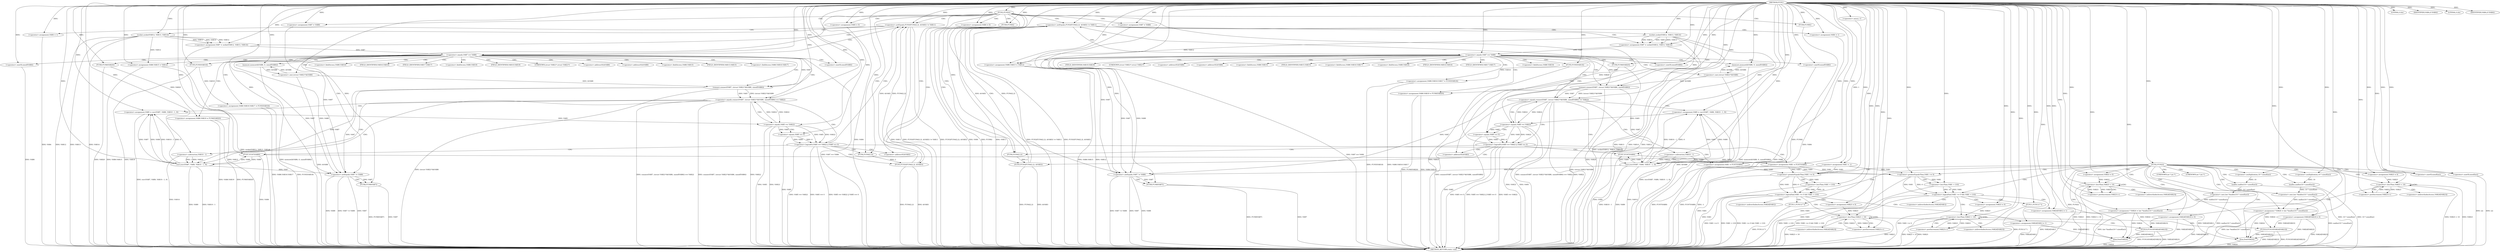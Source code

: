 digraph FUN1 {  
"1000100" [label = "(METHOD,FUN1)" ]
"1000467" [label = "(METHOD_RETURN,static void)" ]
"1000103" [label = "(<operator>.assignment,VAR1 = -1)" ]
"1000105" [label = "(<operator>.minus,-1)" ]
"1000108" [label = "(FUN2,FUN2())" ]
"1000113" [label = "(<operator>.assignment,VAR4 = 0)" ]
"1000119" [label = "(<operator>.assignment,VAR7 = VAR8)" ]
"1000126" [label = "(<operator>.notEquals,FUN3(FUN4(2,2), &VAR3) != VAR11)" ]
"1000127" [label = "(FUN3,FUN3(FUN4(2,2), &VAR3))" ]
"1000128" [label = "(FUN4,FUN4(2,2))" ]
"1000136" [label = "(<operator>.assignment,VAR4 = 1)" ]
"1000139" [label = "(<operator>.assignment,VAR7 = socket(VAR12, VAR13, VAR14))" ]
"1000141" [label = "(socket,socket(VAR12, VAR13, VAR14))" ]
"1000146" [label = "(<operator>.equals,VAR7 == VAR8)" ]
"1000151" [label = "(memset,memset(&VAR6, 0, sizeof(VAR6)))" ]
"1000155" [label = "(<operator>.sizeOf,sizeof(VAR6))" ]
"1000157" [label = "(<operator>.assignment,VAR6.VAR15 = VAR12)" ]
"1000162" [label = "(<operator>.assignment,VAR6.VAR16.VAR17 = FUN5(VAR18))" ]
"1000168" [label = "(FUN5,FUN5(VAR18))" ]
"1000170" [label = "(<operator>.assignment,VAR6.VAR19 = FUN6(VAR20))" ]
"1000174" [label = "(FUN6,FUN6(VAR20))" ]
"1000177" [label = "(<operator>.equals,connect(VAR7, (struct VAR21*)&VAR6, sizeof(VAR6)) == VAR22)" ]
"1000178" [label = "(connect,connect(VAR7, (struct VAR21*)&VAR6, sizeof(VAR6)))" ]
"1000180" [label = "(<operator>.cast,(struct VAR21*)&VAR6)" ]
"1000184" [label = "(<operator>.sizeOf,sizeof(VAR6))" ]
"1000189" [label = "(<operator>.assignment,VAR5 = recv(VAR7, VAR9, VAR10 - 1, 0))" ]
"1000191" [label = "(recv,recv(VAR7, VAR9, VAR10 - 1, 0))" ]
"1000194" [label = "(<operator>.subtraction,VAR10 - 1)" ]
"1000199" [label = "(<operator>.logicalOr,VAR5 == VAR22 || VAR5 == 0)" ]
"1000200" [label = "(<operator>.equals,VAR5 == VAR22)" ]
"1000203" [label = "(<operator>.equals,VAR5 == 0)" ]
"1000208" [label = "(<operator>.assignment,VAR1 = FUN7(VAR9))" ]
"1000210" [label = "(FUN7,FUN7(VAR9))" ]
"1000212" [label = "(LITERAL,0,do)" ]
"1000214" [label = "(<operator>.notEquals,VAR7 != VAR8)" ]
"1000218" [label = "(FUN8,FUN8(VAR7))" ]
"1000221" [label = "(IDENTIFIER,VAR4,if (VAR4))" ]
"1000223" [label = "(FUN9,FUN9())" ]
"1000229" [label = "(<operator>.assignment,VAR4 = 0)" ]
"1000235" [label = "(<operator>.assignment,VAR7 = VAR8)" ]
"1000242" [label = "(<operator>.notEquals,FUN3(FUN4(2,2), &VAR3) != VAR11)" ]
"1000243" [label = "(FUN3,FUN3(FUN4(2,2), &VAR3))" ]
"1000244" [label = "(FUN4,FUN4(2,2))" ]
"1000252" [label = "(<operator>.assignment,VAR4 = 1)" ]
"1000255" [label = "(<operator>.assignment,VAR7 = socket(VAR12, VAR13, VAR14))" ]
"1000257" [label = "(socket,socket(VAR12, VAR13, VAR14))" ]
"1000262" [label = "(<operator>.equals,VAR7 == VAR8)" ]
"1000267" [label = "(memset,memset(&VAR6, 0, sizeof(VAR6)))" ]
"1000271" [label = "(<operator>.sizeOf,sizeof(VAR6))" ]
"1000273" [label = "(<operator>.assignment,VAR6.VAR15 = VAR12)" ]
"1000278" [label = "(<operator>.assignment,VAR6.VAR16.VAR17 = FUN5(VAR18))" ]
"1000284" [label = "(FUN5,FUN5(VAR18))" ]
"1000286" [label = "(<operator>.assignment,VAR6.VAR19 = FUN6(VAR20))" ]
"1000290" [label = "(FUN6,FUN6(VAR20))" ]
"1000293" [label = "(<operator>.equals,connect(VAR7, (struct VAR21*)&VAR6, sizeof(VAR6)) == VAR22)" ]
"1000294" [label = "(connect,connect(VAR7, (struct VAR21*)&VAR6, sizeof(VAR6)))" ]
"1000296" [label = "(<operator>.cast,(struct VAR21*)&VAR6)" ]
"1000300" [label = "(<operator>.sizeOf,sizeof(VAR6))" ]
"1000305" [label = "(<operator>.assignment,VAR5 = recv(VAR7, VAR9, VAR10 - 1, 0))" ]
"1000307" [label = "(recv,recv(VAR7, VAR9, VAR10 - 1, 0))" ]
"1000310" [label = "(<operator>.subtraction,VAR10 - 1)" ]
"1000315" [label = "(<operator>.logicalOr,VAR5 == VAR22 || VAR5 == 0)" ]
"1000316" [label = "(<operator>.equals,VAR5 == VAR22)" ]
"1000319" [label = "(<operator>.equals,VAR5 == 0)" ]
"1000324" [label = "(<operator>.assignment,VAR1 = FUN7(VAR9))" ]
"1000326" [label = "(FUN7,FUN7(VAR9))" ]
"1000328" [label = "(LITERAL,0,do)" ]
"1000330" [label = "(<operator>.notEquals,VAR7 != VAR8)" ]
"1000334" [label = "(FUN8,FUN8(VAR7))" ]
"1000337" [label = "(IDENTIFIER,VAR4,if (VAR4))" ]
"1000339" [label = "(FUN9,FUN9())" ]
"1000341" [label = "(FUN2,FUN2())" ]
"1000346" [label = "(<operator>.assignment,* VAR24 = (int *)malloc(10 * sizeof(int)))" ]
"1000348" [label = "(<operator>.cast,(int *)malloc(10 * sizeof(int)))" ]
"1000350" [label = "(malloc,malloc(10 * sizeof(int)))" ]
"1000351" [label = "(<operator>.multiplication,10 * sizeof(int))" ]
"1000353" [label = "(<operator>.sizeOf,sizeof(int))" ]
"1000356" [label = "(<operator>.assignment,VAR23 = 0)" ]
"1000359" [label = "(<operator>.lessThan,VAR23 < 10)" ]
"1000362" [label = "(<operator>.postIncrement,VAR23++)" ]
"1000365" [label = "(<operator>.assignment,VAR24[VAR23] = 0)" ]
"1000371" [label = "(<operator>.logicalAnd,VAR1 >= 0 && VAR1 < (10))" ]
"1000372" [label = "(<operator>.greaterEqualsThan,VAR1 >= 0)" ]
"1000375" [label = "(<operator>.lessThan,VAR1 < (10))" ]
"1000379" [label = "(<operator>.assignment,VAR24[VAR1] = 1)" ]
"1000385" [label = "(<operator>.assignment,VAR23 = 0)" ]
"1000388" [label = "(<operator>.lessThan,VAR23 < 10)" ]
"1000391" [label = "(<operator>.postIncrement,VAR23++)" ]
"1000394" [label = "(FUN10,FUN10(VAR24[VAR23]))" ]
"1000400" [label = "(FUN11,FUN11(\"\"))" ]
"1000402" [label = "(free,free(VAR24))" ]
"1000409" [label = "(<operator>.assignment,* VAR24 = (int *)malloc(10 * sizeof(int)))" ]
"1000411" [label = "(<operator>.cast,(int *)malloc(10 * sizeof(int)))" ]
"1000413" [label = "(malloc,malloc(10 * sizeof(int)))" ]
"1000414" [label = "(<operator>.multiplication,10 * sizeof(int))" ]
"1000416" [label = "(<operator>.sizeOf,sizeof(int))" ]
"1000419" [label = "(<operator>.assignment,VAR23 = 0)" ]
"1000422" [label = "(<operator>.lessThan,VAR23 < 10)" ]
"1000425" [label = "(<operator>.postIncrement,VAR23++)" ]
"1000428" [label = "(<operator>.assignment,VAR24[VAR23] = 0)" ]
"1000434" [label = "(<operator>.logicalAnd,VAR1 >= 0 && VAR1 < (10))" ]
"1000435" [label = "(<operator>.greaterEqualsThan,VAR1 >= 0)" ]
"1000438" [label = "(<operator>.lessThan,VAR1 < (10))" ]
"1000442" [label = "(<operator>.assignment,VAR24[VAR1] = 1)" ]
"1000448" [label = "(<operator>.assignment,VAR23 = 0)" ]
"1000451" [label = "(<operator>.lessThan,VAR23 < 10)" ]
"1000454" [label = "(<operator>.postIncrement,VAR23++)" ]
"1000457" [label = "(FUN10,FUN10(VAR24[VAR23]))" ]
"1000463" [label = "(FUN11,FUN11(\"\"))" ]
"1000465" [label = "(free,free(VAR24))" ]
"1000131" [label = "(<operator>.addressOf,&VAR3)" ]
"1000152" [label = "(<operator>.addressOf,&VAR6)" ]
"1000158" [label = "(<operator>.fieldAccess,VAR6.VAR15)" ]
"1000160" [label = "(FIELD_IDENTIFIER,VAR15,VAR15)" ]
"1000163" [label = "(<operator>.fieldAccess,VAR6.VAR16.VAR17)" ]
"1000164" [label = "(<operator>.fieldAccess,VAR6.VAR16)" ]
"1000166" [label = "(FIELD_IDENTIFIER,VAR16,VAR16)" ]
"1000167" [label = "(FIELD_IDENTIFIER,VAR17,VAR17)" ]
"1000171" [label = "(<operator>.fieldAccess,VAR6.VAR19)" ]
"1000173" [label = "(FIELD_IDENTIFIER,VAR19,VAR19)" ]
"1000181" [label = "(UNKNOWN,struct VAR21*,struct VAR21*)" ]
"1000182" [label = "(<operator>.addressOf,&VAR6)" ]
"1000247" [label = "(<operator>.addressOf,&VAR3)" ]
"1000268" [label = "(<operator>.addressOf,&VAR6)" ]
"1000274" [label = "(<operator>.fieldAccess,VAR6.VAR15)" ]
"1000276" [label = "(FIELD_IDENTIFIER,VAR15,VAR15)" ]
"1000279" [label = "(<operator>.fieldAccess,VAR6.VAR16.VAR17)" ]
"1000280" [label = "(<operator>.fieldAccess,VAR6.VAR16)" ]
"1000282" [label = "(FIELD_IDENTIFIER,VAR16,VAR16)" ]
"1000283" [label = "(FIELD_IDENTIFIER,VAR17,VAR17)" ]
"1000287" [label = "(<operator>.fieldAccess,VAR6.VAR19)" ]
"1000289" [label = "(FIELD_IDENTIFIER,VAR19,VAR19)" ]
"1000297" [label = "(UNKNOWN,struct VAR21*,struct VAR21*)" ]
"1000298" [label = "(<operator>.addressOf,&VAR6)" ]
"1000349" [label = "(UNKNOWN,int *,int *)" ]
"1000366" [label = "(<operator>.indirectIndexAccess,VAR24[VAR23])" ]
"1000380" [label = "(<operator>.indirectIndexAccess,VAR24[VAR1])" ]
"1000395" [label = "(<operator>.indirectIndexAccess,VAR24[VAR23])" ]
"1000412" [label = "(UNKNOWN,int *,int *)" ]
"1000429" [label = "(<operator>.indirectIndexAccess,VAR24[VAR23])" ]
"1000443" [label = "(<operator>.indirectIndexAccess,VAR24[VAR1])" ]
"1000458" [label = "(<operator>.indirectIndexAccess,VAR24[VAR23])" ]
  "1000262" -> "1000467"  [ label = "DDG: VAR7 == VAR8"] 
  "1000180" -> "1000467"  [ label = "DDG: &VAR6"] 
  "1000257" -> "1000467"  [ label = "DDG: VAR13"] 
  "1000324" -> "1000467"  [ label = "DDG: FUN7(VAR9)"] 
  "1000177" -> "1000467"  [ label = "DDG: connect(VAR7, (struct VAR21*)&VAR6, sizeof(VAR6))"] 
  "1000307" -> "1000467"  [ label = "DDG: VAR10 - 1"] 
  "1000177" -> "1000467"  [ label = "DDG: VAR22"] 
  "1000126" -> "1000467"  [ label = "DDG: FUN3(FUN4(2,2), &VAR3) != VAR11"] 
  "1000290" -> "1000467"  [ label = "DDG: VAR20"] 
  "1000334" -> "1000467"  [ label = "DDG: FUN8(VAR7)"] 
  "1000162" -> "1000467"  [ label = "DDG: FUN5(VAR18)"] 
  "1000257" -> "1000467"  [ label = "DDG: VAR14"] 
  "1000307" -> "1000467"  [ label = "DDG: VAR9"] 
  "1000339" -> "1000467"  [ label = "DDG: FUN9()"] 
  "1000296" -> "1000467"  [ label = "DDG: &VAR6"] 
  "1000375" -> "1000467"  [ label = "DDG: VAR1"] 
  "1000141" -> "1000467"  [ label = "DDG: VAR12"] 
  "1000330" -> "1000467"  [ label = "DDG: VAR7"] 
  "1000394" -> "1000467"  [ label = "DDG: FUN10(VAR24[VAR23])"] 
  "1000191" -> "1000467"  [ label = "DDG: VAR10 - 1"] 
  "1000371" -> "1000467"  [ label = "DDG: VAR1 < (10)"] 
  "1000200" -> "1000467"  [ label = "DDG: VAR5"] 
  "1000435" -> "1000467"  [ label = "DDG: VAR1"] 
  "1000223" -> "1000467"  [ label = "DDG: FUN9()"] 
  "1000284" -> "1000467"  [ label = "DDG: VAR18"] 
  "1000315" -> "1000467"  [ label = "DDG: VAR5 == VAR22 || VAR5 == 0"] 
  "1000388" -> "1000467"  [ label = "DDG: VAR23"] 
  "1000350" -> "1000467"  [ label = "DDG: 10 * sizeof(int)"] 
  "1000184" -> "1000467"  [ label = "DDG: VAR6"] 
  "1000278" -> "1000467"  [ label = "DDG: FUN5(VAR18)"] 
  "1000208" -> "1000467"  [ label = "DDG: FUN7(VAR9)"] 
  "1000442" -> "1000467"  [ label = "DDG: VAR24[VAR1]"] 
  "1000457" -> "1000467"  [ label = "DDG: FUN10(VAR24[VAR23])"] 
  "1000151" -> "1000467"  [ label = "DDG: memset(&VAR6, 0, sizeof(VAR6))"] 
  "1000409" -> "1000467"  [ label = "DDG: (int *)malloc(10 * sizeof(int))"] 
  "1000293" -> "1000467"  [ label = "DDG: connect(VAR7, (struct VAR21*)&VAR6, sizeof(VAR6))"] 
  "1000252" -> "1000467"  [ label = "DDG: VAR4"] 
  "1000286" -> "1000467"  [ label = "DDG: FUN6(VAR20)"] 
  "1000168" -> "1000467"  [ label = "DDG: VAR18"] 
  "1000316" -> "1000467"  [ label = "DDG: VAR22"] 
  "1000293" -> "1000467"  [ label = "DDG: connect(VAR7, (struct VAR21*)&VAR6, sizeof(VAR6)) == VAR22"] 
  "1000199" -> "1000467"  [ label = "DDG: VAR5 == VAR22"] 
  "1000214" -> "1000467"  [ label = "DDG: VAR8"] 
  "1000294" -> "1000467"  [ label = "DDG: (struct VAR21*)&VAR6"] 
  "1000286" -> "1000467"  [ label = "DDG: VAR6.VAR19"] 
  "1000218" -> "1000467"  [ label = "DDG: VAR7"] 
  "1000315" -> "1000467"  [ label = "DDG: VAR5 == VAR22"] 
  "1000103" -> "1000467"  [ label = "DDG: -1"] 
  "1000310" -> "1000467"  [ label = "DDG: VAR10"] 
  "1000113" -> "1000467"  [ label = "DDG: VAR4"] 
  "1000214" -> "1000467"  [ label = "DDG: VAR7 != VAR8"] 
  "1000315" -> "1000467"  [ label = "DDG: VAR5 == 0"] 
  "1000305" -> "1000467"  [ label = "DDG: recv(VAR7, VAR9, VAR10 - 1, 0)"] 
  "1000463" -> "1000467"  [ label = "DDG: FUN11(\"\")"] 
  "1000139" -> "1000467"  [ label = "DDG: socket(VAR12, VAR13, VAR14)"] 
  "1000434" -> "1000467"  [ label = "DDG: VAR1 < (10)"] 
  "1000194" -> "1000467"  [ label = "DDG: VAR10"] 
  "1000434" -> "1000467"  [ label = "DDG: VAR1 >= 0 && VAR1 < (10)"] 
  "1000330" -> "1000467"  [ label = "DDG: VAR8"] 
  "1000379" -> "1000467"  [ label = "DDG: VAR24[VAR1]"] 
  "1000346" -> "1000467"  [ label = "DDG: (int *)malloc(10 * sizeof(int))"] 
  "1000141" -> "1000467"  [ label = "DDG: VAR14"] 
  "1000267" -> "1000467"  [ label = "DDG: memset(&VAR6, 0, sizeof(VAR6))"] 
  "1000413" -> "1000467"  [ label = "DDG: 10 * sizeof(int)"] 
  "1000157" -> "1000467"  [ label = "DDG: VAR6.VAR15"] 
  "1000388" -> "1000467"  [ label = "DDG: VAR23 < 10"] 
  "1000300" -> "1000467"  [ label = "DDG: VAR6"] 
  "1000402" -> "1000467"  [ label = "DDG: VAR24"] 
  "1000422" -> "1000467"  [ label = "DDG: VAR23"] 
  "1000189" -> "1000467"  [ label = "DDG: recv(VAR7, VAR9, VAR10 - 1, 0)"] 
  "1000273" -> "1000467"  [ label = "DDG: VAR6.VAR15"] 
  "1000451" -> "1000467"  [ label = "DDG: VAR23"] 
  "1000422" -> "1000467"  [ label = "DDG: VAR23 < 10"] 
  "1000178" -> "1000467"  [ label = "DDG: (struct VAR21*)&VAR6"] 
  "1000218" -> "1000467"  [ label = "DDG: FUN8(VAR7)"] 
  "1000199" -> "1000467"  [ label = "DDG: VAR5 == 0"] 
  "1000372" -> "1000467"  [ label = "DDG: VAR1"] 
  "1000257" -> "1000467"  [ label = "DDG: VAR12"] 
  "1000400" -> "1000467"  [ label = "DDG: FUN11(\"\")"] 
  "1000126" -> "1000467"  [ label = "DDG: FUN3(FUN4(2,2), &VAR3)"] 
  "1000411" -> "1000467"  [ label = "DDG: malloc(10 * sizeof(int))"] 
  "1000293" -> "1000467"  [ label = "DDG: VAR22"] 
  "1000330" -> "1000467"  [ label = "DDG: VAR7 != VAR8"] 
  "1000365" -> "1000467"  [ label = "DDG: VAR24[VAR23]"] 
  "1000126" -> "1000467"  [ label = "DDG: VAR11"] 
  "1000348" -> "1000467"  [ label = "DDG: malloc(10 * sizeof(int))"] 
  "1000434" -> "1000467"  [ label = "DDG: VAR1 >= 0"] 
  "1000199" -> "1000467"  [ label = "DDG: VAR5 == VAR22 || VAR5 == 0"] 
  "1000359" -> "1000467"  [ label = "DDG: VAR23"] 
  "1000191" -> "1000467"  [ label = "DDG: VAR9"] 
  "1000210" -> "1000467"  [ label = "DDG: VAR9"] 
  "1000416" -> "1000467"  [ label = "DDG: int"] 
  "1000273" -> "1000467"  [ label = "DDG: VAR12"] 
  "1000242" -> "1000467"  [ label = "DDG: FUN3(FUN4(2,2), &VAR3) != VAR11"] 
  "1000457" -> "1000467"  [ label = "DDG: VAR24[VAR23]"] 
  "1000170" -> "1000467"  [ label = "DDG: VAR6.VAR19"] 
  "1000141" -> "1000467"  [ label = "DDG: VAR13"] 
  "1000229" -> "1000467"  [ label = "DDG: VAR4"] 
  "1000214" -> "1000467"  [ label = "DDG: VAR7"] 
  "1000177" -> "1000467"  [ label = "DDG: connect(VAR7, (struct VAR21*)&VAR6, sizeof(VAR6)) == VAR22"] 
  "1000243" -> "1000467"  [ label = "DDG: FUN4(2,2)"] 
  "1000451" -> "1000467"  [ label = "DDG: VAR23 < 10"] 
  "1000255" -> "1000467"  [ label = "DDG: socket(VAR12, VAR13, VAR14)"] 
  "1000127" -> "1000467"  [ label = "DDG: FUN4(2,2)"] 
  "1000353" -> "1000467"  [ label = "DDG: int"] 
  "1000326" -> "1000467"  [ label = "DDG: VAR9"] 
  "1000319" -> "1000467"  [ label = "DDG: VAR5"] 
  "1000371" -> "1000467"  [ label = "DDG: VAR1 >= 0"] 
  "1000438" -> "1000467"  [ label = "DDG: VAR1"] 
  "1000162" -> "1000467"  [ label = "DDG: VAR6.VAR16.VAR17"] 
  "1000146" -> "1000467"  [ label = "DDG: VAR7 == VAR8"] 
  "1000341" -> "1000467"  [ label = "DDG: FUN2()"] 
  "1000157" -> "1000467"  [ label = "DDG: VAR12"] 
  "1000278" -> "1000467"  [ label = "DDG: VAR6.VAR16.VAR17"] 
  "1000428" -> "1000467"  [ label = "DDG: VAR24[VAR23]"] 
  "1000334" -> "1000467"  [ label = "DDG: VAR7"] 
  "1000170" -> "1000467"  [ label = "DDG: FUN6(VAR20)"] 
  "1000136" -> "1000467"  [ label = "DDG: VAR4"] 
  "1000242" -> "1000467"  [ label = "DDG: FUN3(FUN4(2,2), &VAR3)"] 
  "1000174" -> "1000467"  [ label = "DDG: VAR20"] 
  "1000371" -> "1000467"  [ label = "DDG: VAR1 >= 0 && VAR1 < (10)"] 
  "1000243" -> "1000467"  [ label = "DDG: &VAR3"] 
  "1000242" -> "1000467"  [ label = "DDG: VAR11"] 
  "1000359" -> "1000467"  [ label = "DDG: VAR23 < 10"] 
  "1000203" -> "1000467"  [ label = "DDG: VAR5"] 
  "1000465" -> "1000467"  [ label = "DDG: VAR24"] 
  "1000127" -> "1000467"  [ label = "DDG: &VAR3"] 
  "1000200" -> "1000467"  [ label = "DDG: VAR22"] 
  "1000394" -> "1000467"  [ label = "DDG: VAR24[VAR23]"] 
  "1000316" -> "1000467"  [ label = "DDG: VAR5"] 
  "1000105" -> "1000103"  [ label = "DDG: 1"] 
  "1000100" -> "1000103"  [ label = "DDG: "] 
  "1000100" -> "1000105"  [ label = "DDG: "] 
  "1000100" -> "1000108"  [ label = "DDG: "] 
  "1000100" -> "1000113"  [ label = "DDG: "] 
  "1000100" -> "1000119"  [ label = "DDG: "] 
  "1000127" -> "1000126"  [ label = "DDG: FUN4(2,2)"] 
  "1000127" -> "1000126"  [ label = "DDG: &VAR3"] 
  "1000128" -> "1000127"  [ label = "DDG: 2"] 
  "1000100" -> "1000128"  [ label = "DDG: "] 
  "1000100" -> "1000126"  [ label = "DDG: "] 
  "1000100" -> "1000136"  [ label = "DDG: "] 
  "1000141" -> "1000139"  [ label = "DDG: VAR12"] 
  "1000141" -> "1000139"  [ label = "DDG: VAR13"] 
  "1000141" -> "1000139"  [ label = "DDG: VAR14"] 
  "1000100" -> "1000139"  [ label = "DDG: "] 
  "1000100" -> "1000141"  [ label = "DDG: "] 
  "1000139" -> "1000146"  [ label = "DDG: VAR7"] 
  "1000100" -> "1000146"  [ label = "DDG: "] 
  "1000180" -> "1000151"  [ label = "DDG: &VAR6"] 
  "1000100" -> "1000151"  [ label = "DDG: "] 
  "1000100" -> "1000155"  [ label = "DDG: "] 
  "1000141" -> "1000157"  [ label = "DDG: VAR12"] 
  "1000100" -> "1000157"  [ label = "DDG: "] 
  "1000168" -> "1000162"  [ label = "DDG: VAR18"] 
  "1000100" -> "1000168"  [ label = "DDG: "] 
  "1000174" -> "1000170"  [ label = "DDG: VAR20"] 
  "1000100" -> "1000174"  [ label = "DDG: "] 
  "1000178" -> "1000177"  [ label = "DDG: VAR7"] 
  "1000178" -> "1000177"  [ label = "DDG: (struct VAR21*)&VAR6"] 
  "1000146" -> "1000178"  [ label = "DDG: VAR7"] 
  "1000100" -> "1000178"  [ label = "DDG: "] 
  "1000180" -> "1000178"  [ label = "DDG: &VAR6"] 
  "1000151" -> "1000180"  [ label = "DDG: &VAR6"] 
  "1000100" -> "1000184"  [ label = "DDG: "] 
  "1000200" -> "1000177"  [ label = "DDG: VAR22"] 
  "1000100" -> "1000177"  [ label = "DDG: "] 
  "1000191" -> "1000189"  [ label = "DDG: VAR7"] 
  "1000191" -> "1000189"  [ label = "DDG: VAR9"] 
  "1000191" -> "1000189"  [ label = "DDG: VAR10 - 1"] 
  "1000191" -> "1000189"  [ label = "DDG: 0"] 
  "1000100" -> "1000189"  [ label = "DDG: "] 
  "1000178" -> "1000191"  [ label = "DDG: VAR7"] 
  "1000100" -> "1000191"  [ label = "DDG: "] 
  "1000210" -> "1000191"  [ label = "DDG: VAR9"] 
  "1000194" -> "1000191"  [ label = "DDG: VAR10"] 
  "1000194" -> "1000191"  [ label = "DDG: 1"] 
  "1000100" -> "1000194"  [ label = "DDG: "] 
  "1000200" -> "1000199"  [ label = "DDG: VAR5"] 
  "1000200" -> "1000199"  [ label = "DDG: VAR22"] 
  "1000189" -> "1000200"  [ label = "DDG: VAR5"] 
  "1000100" -> "1000200"  [ label = "DDG: "] 
  "1000177" -> "1000200"  [ label = "DDG: VAR22"] 
  "1000203" -> "1000199"  [ label = "DDG: VAR5"] 
  "1000203" -> "1000199"  [ label = "DDG: 0"] 
  "1000200" -> "1000203"  [ label = "DDG: VAR5"] 
  "1000100" -> "1000203"  [ label = "DDG: "] 
  "1000210" -> "1000208"  [ label = "DDG: VAR9"] 
  "1000100" -> "1000208"  [ label = "DDG: "] 
  "1000191" -> "1000210"  [ label = "DDG: VAR9"] 
  "1000100" -> "1000210"  [ label = "DDG: "] 
  "1000100" -> "1000212"  [ label = "DDG: "] 
  "1000178" -> "1000214"  [ label = "DDG: VAR7"] 
  "1000119" -> "1000214"  [ label = "DDG: VAR7"] 
  "1000146" -> "1000214"  [ label = "DDG: VAR7"] 
  "1000191" -> "1000214"  [ label = "DDG: VAR7"] 
  "1000100" -> "1000214"  [ label = "DDG: "] 
  "1000146" -> "1000214"  [ label = "DDG: VAR8"] 
  "1000214" -> "1000218"  [ label = "DDG: VAR7"] 
  "1000100" -> "1000218"  [ label = "DDG: "] 
  "1000100" -> "1000221"  [ label = "DDG: "] 
  "1000100" -> "1000223"  [ label = "DDG: "] 
  "1000100" -> "1000229"  [ label = "DDG: "] 
  "1000100" -> "1000235"  [ label = "DDG: "] 
  "1000243" -> "1000242"  [ label = "DDG: FUN4(2,2)"] 
  "1000243" -> "1000242"  [ label = "DDG: &VAR3"] 
  "1000244" -> "1000243"  [ label = "DDG: 2"] 
  "1000100" -> "1000244"  [ label = "DDG: "] 
  "1000100" -> "1000242"  [ label = "DDG: "] 
  "1000100" -> "1000252"  [ label = "DDG: "] 
  "1000257" -> "1000255"  [ label = "DDG: VAR12"] 
  "1000257" -> "1000255"  [ label = "DDG: VAR13"] 
  "1000257" -> "1000255"  [ label = "DDG: VAR14"] 
  "1000100" -> "1000255"  [ label = "DDG: "] 
  "1000100" -> "1000257"  [ label = "DDG: "] 
  "1000255" -> "1000262"  [ label = "DDG: VAR7"] 
  "1000100" -> "1000262"  [ label = "DDG: "] 
  "1000296" -> "1000267"  [ label = "DDG: &VAR6"] 
  "1000100" -> "1000267"  [ label = "DDG: "] 
  "1000100" -> "1000271"  [ label = "DDG: "] 
  "1000257" -> "1000273"  [ label = "DDG: VAR12"] 
  "1000100" -> "1000273"  [ label = "DDG: "] 
  "1000284" -> "1000278"  [ label = "DDG: VAR18"] 
  "1000100" -> "1000284"  [ label = "DDG: "] 
  "1000290" -> "1000286"  [ label = "DDG: VAR20"] 
  "1000100" -> "1000290"  [ label = "DDG: "] 
  "1000294" -> "1000293"  [ label = "DDG: VAR7"] 
  "1000294" -> "1000293"  [ label = "DDG: (struct VAR21*)&VAR6"] 
  "1000262" -> "1000294"  [ label = "DDG: VAR7"] 
  "1000100" -> "1000294"  [ label = "DDG: "] 
  "1000296" -> "1000294"  [ label = "DDG: &VAR6"] 
  "1000267" -> "1000296"  [ label = "DDG: &VAR6"] 
  "1000100" -> "1000300"  [ label = "DDG: "] 
  "1000316" -> "1000293"  [ label = "DDG: VAR22"] 
  "1000100" -> "1000293"  [ label = "DDG: "] 
  "1000307" -> "1000305"  [ label = "DDG: VAR7"] 
  "1000307" -> "1000305"  [ label = "DDG: VAR9"] 
  "1000307" -> "1000305"  [ label = "DDG: VAR10 - 1"] 
  "1000307" -> "1000305"  [ label = "DDG: 0"] 
  "1000100" -> "1000305"  [ label = "DDG: "] 
  "1000294" -> "1000307"  [ label = "DDG: VAR7"] 
  "1000100" -> "1000307"  [ label = "DDG: "] 
  "1000326" -> "1000307"  [ label = "DDG: VAR9"] 
  "1000310" -> "1000307"  [ label = "DDG: VAR10"] 
  "1000310" -> "1000307"  [ label = "DDG: 1"] 
  "1000100" -> "1000310"  [ label = "DDG: "] 
  "1000316" -> "1000315"  [ label = "DDG: VAR5"] 
  "1000316" -> "1000315"  [ label = "DDG: VAR22"] 
  "1000305" -> "1000316"  [ label = "DDG: VAR5"] 
  "1000100" -> "1000316"  [ label = "DDG: "] 
  "1000293" -> "1000316"  [ label = "DDG: VAR22"] 
  "1000319" -> "1000315"  [ label = "DDG: VAR5"] 
  "1000319" -> "1000315"  [ label = "DDG: 0"] 
  "1000316" -> "1000319"  [ label = "DDG: VAR5"] 
  "1000100" -> "1000319"  [ label = "DDG: "] 
  "1000326" -> "1000324"  [ label = "DDG: VAR9"] 
  "1000100" -> "1000324"  [ label = "DDG: "] 
  "1000307" -> "1000326"  [ label = "DDG: VAR9"] 
  "1000100" -> "1000326"  [ label = "DDG: "] 
  "1000100" -> "1000328"  [ label = "DDG: "] 
  "1000235" -> "1000330"  [ label = "DDG: VAR7"] 
  "1000262" -> "1000330"  [ label = "DDG: VAR7"] 
  "1000294" -> "1000330"  [ label = "DDG: VAR7"] 
  "1000307" -> "1000330"  [ label = "DDG: VAR7"] 
  "1000100" -> "1000330"  [ label = "DDG: "] 
  "1000262" -> "1000330"  [ label = "DDG: VAR8"] 
  "1000330" -> "1000334"  [ label = "DDG: VAR7"] 
  "1000100" -> "1000334"  [ label = "DDG: "] 
  "1000100" -> "1000337"  [ label = "DDG: "] 
  "1000100" -> "1000339"  [ label = "DDG: "] 
  "1000100" -> "1000341"  [ label = "DDG: "] 
  "1000348" -> "1000346"  [ label = "DDG: malloc(10 * sizeof(int))"] 
  "1000100" -> "1000346"  [ label = "DDG: "] 
  "1000350" -> "1000348"  [ label = "DDG: 10 * sizeof(int)"] 
  "1000351" -> "1000350"  [ label = "DDG: 10"] 
  "1000100" -> "1000351"  [ label = "DDG: "] 
  "1000100" -> "1000353"  [ label = "DDG: "] 
  "1000100" -> "1000356"  [ label = "DDG: "] 
  "1000356" -> "1000359"  [ label = "DDG: VAR23"] 
  "1000362" -> "1000359"  [ label = "DDG: VAR23"] 
  "1000100" -> "1000359"  [ label = "DDG: "] 
  "1000359" -> "1000362"  [ label = "DDG: VAR23"] 
  "1000100" -> "1000362"  [ label = "DDG: "] 
  "1000100" -> "1000365"  [ label = "DDG: "] 
  "1000372" -> "1000371"  [ label = "DDG: VAR1"] 
  "1000372" -> "1000371"  [ label = "DDG: 0"] 
  "1000208" -> "1000372"  [ label = "DDG: VAR1"] 
  "1000103" -> "1000372"  [ label = "DDG: VAR1"] 
  "1000324" -> "1000372"  [ label = "DDG: VAR1"] 
  "1000100" -> "1000372"  [ label = "DDG: "] 
  "1000375" -> "1000371"  [ label = "DDG: VAR1"] 
  "1000375" -> "1000371"  [ label = "DDG: 10"] 
  "1000372" -> "1000375"  [ label = "DDG: VAR1"] 
  "1000100" -> "1000375"  [ label = "DDG: "] 
  "1000100" -> "1000379"  [ label = "DDG: "] 
  "1000100" -> "1000385"  [ label = "DDG: "] 
  "1000391" -> "1000388"  [ label = "DDG: VAR23"] 
  "1000385" -> "1000388"  [ label = "DDG: VAR23"] 
  "1000100" -> "1000388"  [ label = "DDG: "] 
  "1000388" -> "1000391"  [ label = "DDG: VAR23"] 
  "1000100" -> "1000391"  [ label = "DDG: "] 
  "1000346" -> "1000394"  [ label = "DDG: VAR24"] 
  "1000365" -> "1000394"  [ label = "DDG: VAR24[VAR23]"] 
  "1000100" -> "1000400"  [ label = "DDG: "] 
  "1000379" -> "1000402"  [ label = "DDG: VAR24[VAR1]"] 
  "1000346" -> "1000402"  [ label = "DDG: VAR24"] 
  "1000365" -> "1000402"  [ label = "DDG: VAR24[VAR23]"] 
  "1000394" -> "1000402"  [ label = "DDG: VAR24[VAR23]"] 
  "1000100" -> "1000402"  [ label = "DDG: "] 
  "1000411" -> "1000409"  [ label = "DDG: malloc(10 * sizeof(int))"] 
  "1000100" -> "1000409"  [ label = "DDG: "] 
  "1000413" -> "1000411"  [ label = "DDG: 10 * sizeof(int)"] 
  "1000414" -> "1000413"  [ label = "DDG: 10"] 
  "1000100" -> "1000414"  [ label = "DDG: "] 
  "1000100" -> "1000416"  [ label = "DDG: "] 
  "1000100" -> "1000419"  [ label = "DDG: "] 
  "1000419" -> "1000422"  [ label = "DDG: VAR23"] 
  "1000425" -> "1000422"  [ label = "DDG: VAR23"] 
  "1000100" -> "1000422"  [ label = "DDG: "] 
  "1000422" -> "1000425"  [ label = "DDG: VAR23"] 
  "1000100" -> "1000425"  [ label = "DDG: "] 
  "1000100" -> "1000428"  [ label = "DDG: "] 
  "1000435" -> "1000434"  [ label = "DDG: VAR1"] 
  "1000435" -> "1000434"  [ label = "DDG: 0"] 
  "1000208" -> "1000435"  [ label = "DDG: VAR1"] 
  "1000103" -> "1000435"  [ label = "DDG: VAR1"] 
  "1000324" -> "1000435"  [ label = "DDG: VAR1"] 
  "1000100" -> "1000435"  [ label = "DDG: "] 
  "1000438" -> "1000434"  [ label = "DDG: VAR1"] 
  "1000438" -> "1000434"  [ label = "DDG: 10"] 
  "1000435" -> "1000438"  [ label = "DDG: VAR1"] 
  "1000100" -> "1000438"  [ label = "DDG: "] 
  "1000100" -> "1000442"  [ label = "DDG: "] 
  "1000100" -> "1000448"  [ label = "DDG: "] 
  "1000454" -> "1000451"  [ label = "DDG: VAR23"] 
  "1000448" -> "1000451"  [ label = "DDG: VAR23"] 
  "1000100" -> "1000451"  [ label = "DDG: "] 
  "1000451" -> "1000454"  [ label = "DDG: VAR23"] 
  "1000100" -> "1000454"  [ label = "DDG: "] 
  "1000409" -> "1000457"  [ label = "DDG: VAR24"] 
  "1000428" -> "1000457"  [ label = "DDG: VAR24[VAR23]"] 
  "1000100" -> "1000463"  [ label = "DDG: "] 
  "1000442" -> "1000465"  [ label = "DDG: VAR24[VAR1]"] 
  "1000409" -> "1000465"  [ label = "DDG: VAR24"] 
  "1000457" -> "1000465"  [ label = "DDG: VAR24[VAR23]"] 
  "1000428" -> "1000465"  [ label = "DDG: VAR24[VAR23]"] 
  "1000100" -> "1000465"  [ label = "DDG: "] 
  "1000108" -> "1000127"  [ label = "CDG: "] 
  "1000108" -> "1000128"  [ label = "CDG: "] 
  "1000108" -> "1000244"  [ label = "CDG: "] 
  "1000108" -> "1000330"  [ label = "CDG: "] 
  "1000108" -> "1000242"  [ label = "CDG: "] 
  "1000108" -> "1000235"  [ label = "CDG: "] 
  "1000108" -> "1000214"  [ label = "CDG: "] 
  "1000108" -> "1000126"  [ label = "CDG: "] 
  "1000108" -> "1000247"  [ label = "CDG: "] 
  "1000108" -> "1000119"  [ label = "CDG: "] 
  "1000108" -> "1000131"  [ label = "CDG: "] 
  "1000108" -> "1000243"  [ label = "CDG: "] 
  "1000108" -> "1000229"  [ label = "CDG: "] 
  "1000108" -> "1000113"  [ label = "CDG: "] 
  "1000108" -> "1000223"  [ label = "CDG: "] 
  "1000108" -> "1000339"  [ label = "CDG: "] 
  "1000126" -> "1000146"  [ label = "CDG: "] 
  "1000126" -> "1000136"  [ label = "CDG: "] 
  "1000126" -> "1000141"  [ label = "CDG: "] 
  "1000126" -> "1000139"  [ label = "CDG: "] 
  "1000146" -> "1000174"  [ label = "CDG: "] 
  "1000146" -> "1000182"  [ label = "CDG: "] 
  "1000146" -> "1000180"  [ label = "CDG: "] 
  "1000146" -> "1000167"  [ label = "CDG: "] 
  "1000146" -> "1000160"  [ label = "CDG: "] 
  "1000146" -> "1000152"  [ label = "CDG: "] 
  "1000146" -> "1000168"  [ label = "CDG: "] 
  "1000146" -> "1000173"  [ label = "CDG: "] 
  "1000146" -> "1000158"  [ label = "CDG: "] 
  "1000146" -> "1000184"  [ label = "CDG: "] 
  "1000146" -> "1000162"  [ label = "CDG: "] 
  "1000146" -> "1000181"  [ label = "CDG: "] 
  "1000146" -> "1000164"  [ label = "CDG: "] 
  "1000146" -> "1000166"  [ label = "CDG: "] 
  "1000146" -> "1000157"  [ label = "CDG: "] 
  "1000146" -> "1000151"  [ label = "CDG: "] 
  "1000146" -> "1000163"  [ label = "CDG: "] 
  "1000146" -> "1000178"  [ label = "CDG: "] 
  "1000146" -> "1000155"  [ label = "CDG: "] 
  "1000146" -> "1000170"  [ label = "CDG: "] 
  "1000146" -> "1000171"  [ label = "CDG: "] 
  "1000146" -> "1000177"  [ label = "CDG: "] 
  "1000177" -> "1000199"  [ label = "CDG: "] 
  "1000177" -> "1000194"  [ label = "CDG: "] 
  "1000177" -> "1000189"  [ label = "CDG: "] 
  "1000177" -> "1000200"  [ label = "CDG: "] 
  "1000177" -> "1000191"  [ label = "CDG: "] 
  "1000199" -> "1000208"  [ label = "CDG: "] 
  "1000199" -> "1000210"  [ label = "CDG: "] 
  "1000199" -> "1000127"  [ label = "CDG: "] 
  "1000199" -> "1000128"  [ label = "CDG: "] 
  "1000199" -> "1000126"  [ label = "CDG: "] 
  "1000199" -> "1000131"  [ label = "CDG: "] 
  "1000200" -> "1000203"  [ label = "CDG: "] 
  "1000214" -> "1000218"  [ label = "CDG: "] 
  "1000242" -> "1000262"  [ label = "CDG: "] 
  "1000242" -> "1000257"  [ label = "CDG: "] 
  "1000242" -> "1000255"  [ label = "CDG: "] 
  "1000242" -> "1000252"  [ label = "CDG: "] 
  "1000262" -> "1000294"  [ label = "CDG: "] 
  "1000262" -> "1000268"  [ label = "CDG: "] 
  "1000262" -> "1000276"  [ label = "CDG: "] 
  "1000262" -> "1000298"  [ label = "CDG: "] 
  "1000262" -> "1000274"  [ label = "CDG: "] 
  "1000262" -> "1000282"  [ label = "CDG: "] 
  "1000262" -> "1000300"  [ label = "CDG: "] 
  "1000262" -> "1000286"  [ label = "CDG: "] 
  "1000262" -> "1000271"  [ label = "CDG: "] 
  "1000262" -> "1000280"  [ label = "CDG: "] 
  "1000262" -> "1000267"  [ label = "CDG: "] 
  "1000262" -> "1000287"  [ label = "CDG: "] 
  "1000262" -> "1000293"  [ label = "CDG: "] 
  "1000262" -> "1000284"  [ label = "CDG: "] 
  "1000262" -> "1000289"  [ label = "CDG: "] 
  "1000262" -> "1000273"  [ label = "CDG: "] 
  "1000262" -> "1000279"  [ label = "CDG: "] 
  "1000262" -> "1000297"  [ label = "CDG: "] 
  "1000262" -> "1000290"  [ label = "CDG: "] 
  "1000262" -> "1000283"  [ label = "CDG: "] 
  "1000262" -> "1000296"  [ label = "CDG: "] 
  "1000262" -> "1000278"  [ label = "CDG: "] 
  "1000293" -> "1000315"  [ label = "CDG: "] 
  "1000293" -> "1000310"  [ label = "CDG: "] 
  "1000293" -> "1000316"  [ label = "CDG: "] 
  "1000293" -> "1000307"  [ label = "CDG: "] 
  "1000293" -> "1000305"  [ label = "CDG: "] 
  "1000315" -> "1000326"  [ label = "CDG: "] 
  "1000315" -> "1000324"  [ label = "CDG: "] 
  "1000315" -> "1000244"  [ label = "CDG: "] 
  "1000315" -> "1000242"  [ label = "CDG: "] 
  "1000315" -> "1000247"  [ label = "CDG: "] 
  "1000315" -> "1000243"  [ label = "CDG: "] 
  "1000316" -> "1000319"  [ label = "CDG: "] 
  "1000330" -> "1000334"  [ label = "CDG: "] 
  "1000341" -> "1000353"  [ label = "CDG: "] 
  "1000341" -> "1000349"  [ label = "CDG: "] 
  "1000341" -> "1000435"  [ label = "CDG: "] 
  "1000341" -> "1000412"  [ label = "CDG: "] 
  "1000341" -> "1000402"  [ label = "CDG: "] 
  "1000341" -> "1000348"  [ label = "CDG: "] 
  "1000341" -> "1000414"  [ label = "CDG: "] 
  "1000341" -> "1000350"  [ label = "CDG: "] 
  "1000341" -> "1000419"  [ label = "CDG: "] 
  "1000341" -> "1000356"  [ label = "CDG: "] 
  "1000341" -> "1000422"  [ label = "CDG: "] 
  "1000341" -> "1000413"  [ label = "CDG: "] 
  "1000341" -> "1000346"  [ label = "CDG: "] 
  "1000341" -> "1000372"  [ label = "CDG: "] 
  "1000341" -> "1000465"  [ label = "CDG: "] 
  "1000341" -> "1000409"  [ label = "CDG: "] 
  "1000341" -> "1000371"  [ label = "CDG: "] 
  "1000341" -> "1000359"  [ label = "CDG: "] 
  "1000341" -> "1000351"  [ label = "CDG: "] 
  "1000341" -> "1000434"  [ label = "CDG: "] 
  "1000341" -> "1000411"  [ label = "CDG: "] 
  "1000341" -> "1000416"  [ label = "CDG: "] 
  "1000359" -> "1000362"  [ label = "CDG: "] 
  "1000359" -> "1000359"  [ label = "CDG: "] 
  "1000359" -> "1000365"  [ label = "CDG: "] 
  "1000359" -> "1000366"  [ label = "CDG: "] 
  "1000371" -> "1000400"  [ label = "CDG: "] 
  "1000371" -> "1000379"  [ label = "CDG: "] 
  "1000371" -> "1000385"  [ label = "CDG: "] 
  "1000371" -> "1000388"  [ label = "CDG: "] 
  "1000371" -> "1000380"  [ label = "CDG: "] 
  "1000372" -> "1000375"  [ label = "CDG: "] 
  "1000388" -> "1000394"  [ label = "CDG: "] 
  "1000388" -> "1000391"  [ label = "CDG: "] 
  "1000388" -> "1000388"  [ label = "CDG: "] 
  "1000388" -> "1000395"  [ label = "CDG: "] 
  "1000422" -> "1000428"  [ label = "CDG: "] 
  "1000422" -> "1000422"  [ label = "CDG: "] 
  "1000422" -> "1000429"  [ label = "CDG: "] 
  "1000422" -> "1000425"  [ label = "CDG: "] 
  "1000434" -> "1000448"  [ label = "CDG: "] 
  "1000434" -> "1000442"  [ label = "CDG: "] 
  "1000434" -> "1000443"  [ label = "CDG: "] 
  "1000434" -> "1000451"  [ label = "CDG: "] 
  "1000434" -> "1000463"  [ label = "CDG: "] 
  "1000435" -> "1000438"  [ label = "CDG: "] 
  "1000451" -> "1000457"  [ label = "CDG: "] 
  "1000451" -> "1000451"  [ label = "CDG: "] 
  "1000451" -> "1000454"  [ label = "CDG: "] 
  "1000451" -> "1000458"  [ label = "CDG: "] 
}
